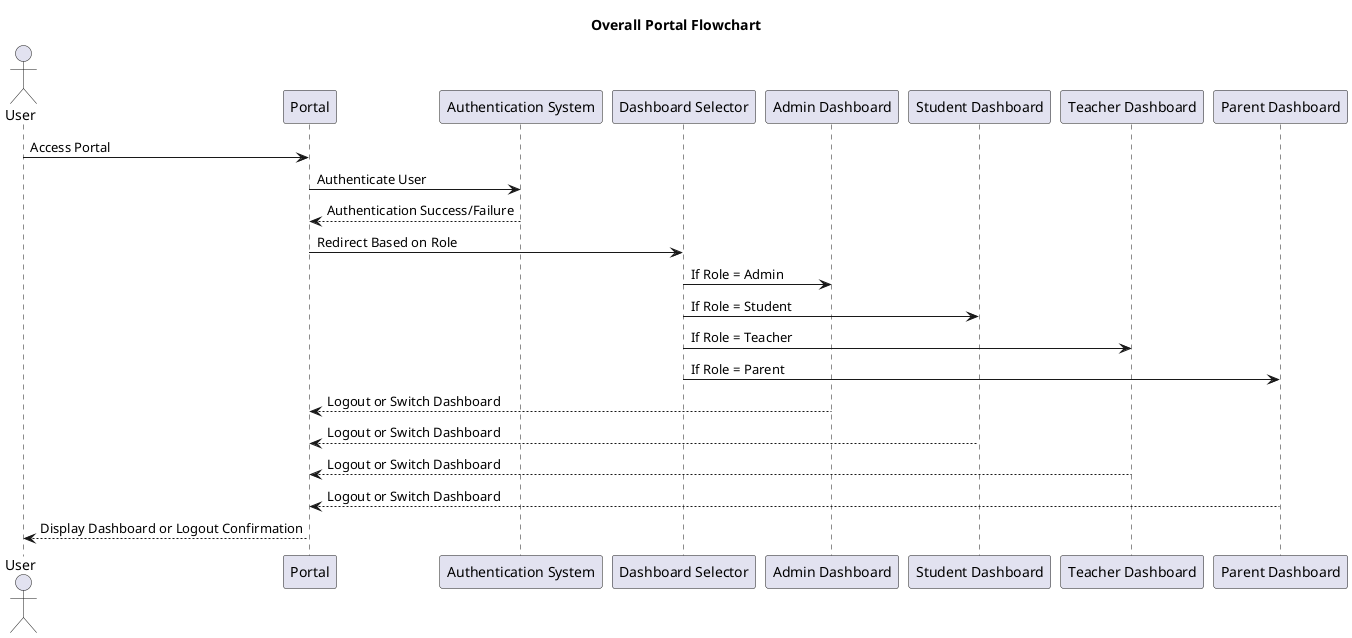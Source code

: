 @startuml Classroom Portal
title Overall Portal Flowchart

actor User
participant "Portal" as Portal
participant "Authentication System" as Auth
participant "Dashboard Selector" as DashSelector
participant "Admin Dashboard" as AdminDash
participant "Student Dashboard" as StudentDash
participant "Teacher Dashboard" as TeacherDash
participant "Parent Dashboard" as ParentDash

User -> Portal: Access Portal
Portal -> Auth: Authenticate User
Auth --> Portal: Authentication Success/Failure
Portal -> DashSelector: Redirect Based on Role
DashSelector -> AdminDash: If Role = Admin
DashSelector -> StudentDash: If Role = Student
DashSelector -> TeacherDash: If Role = Teacher
DashSelector -> ParentDash: If Role = Parent

AdminDash --> Portal: Logout or Switch Dashboard
StudentDash --> Portal: Logout or Switch Dashboard
TeacherDash --> Portal: Logout or Switch Dashboard
ParentDash --> Portal: Logout or Switch Dashboard
Portal --> User: Display Dashboard or Logout Confirmation

@enduml